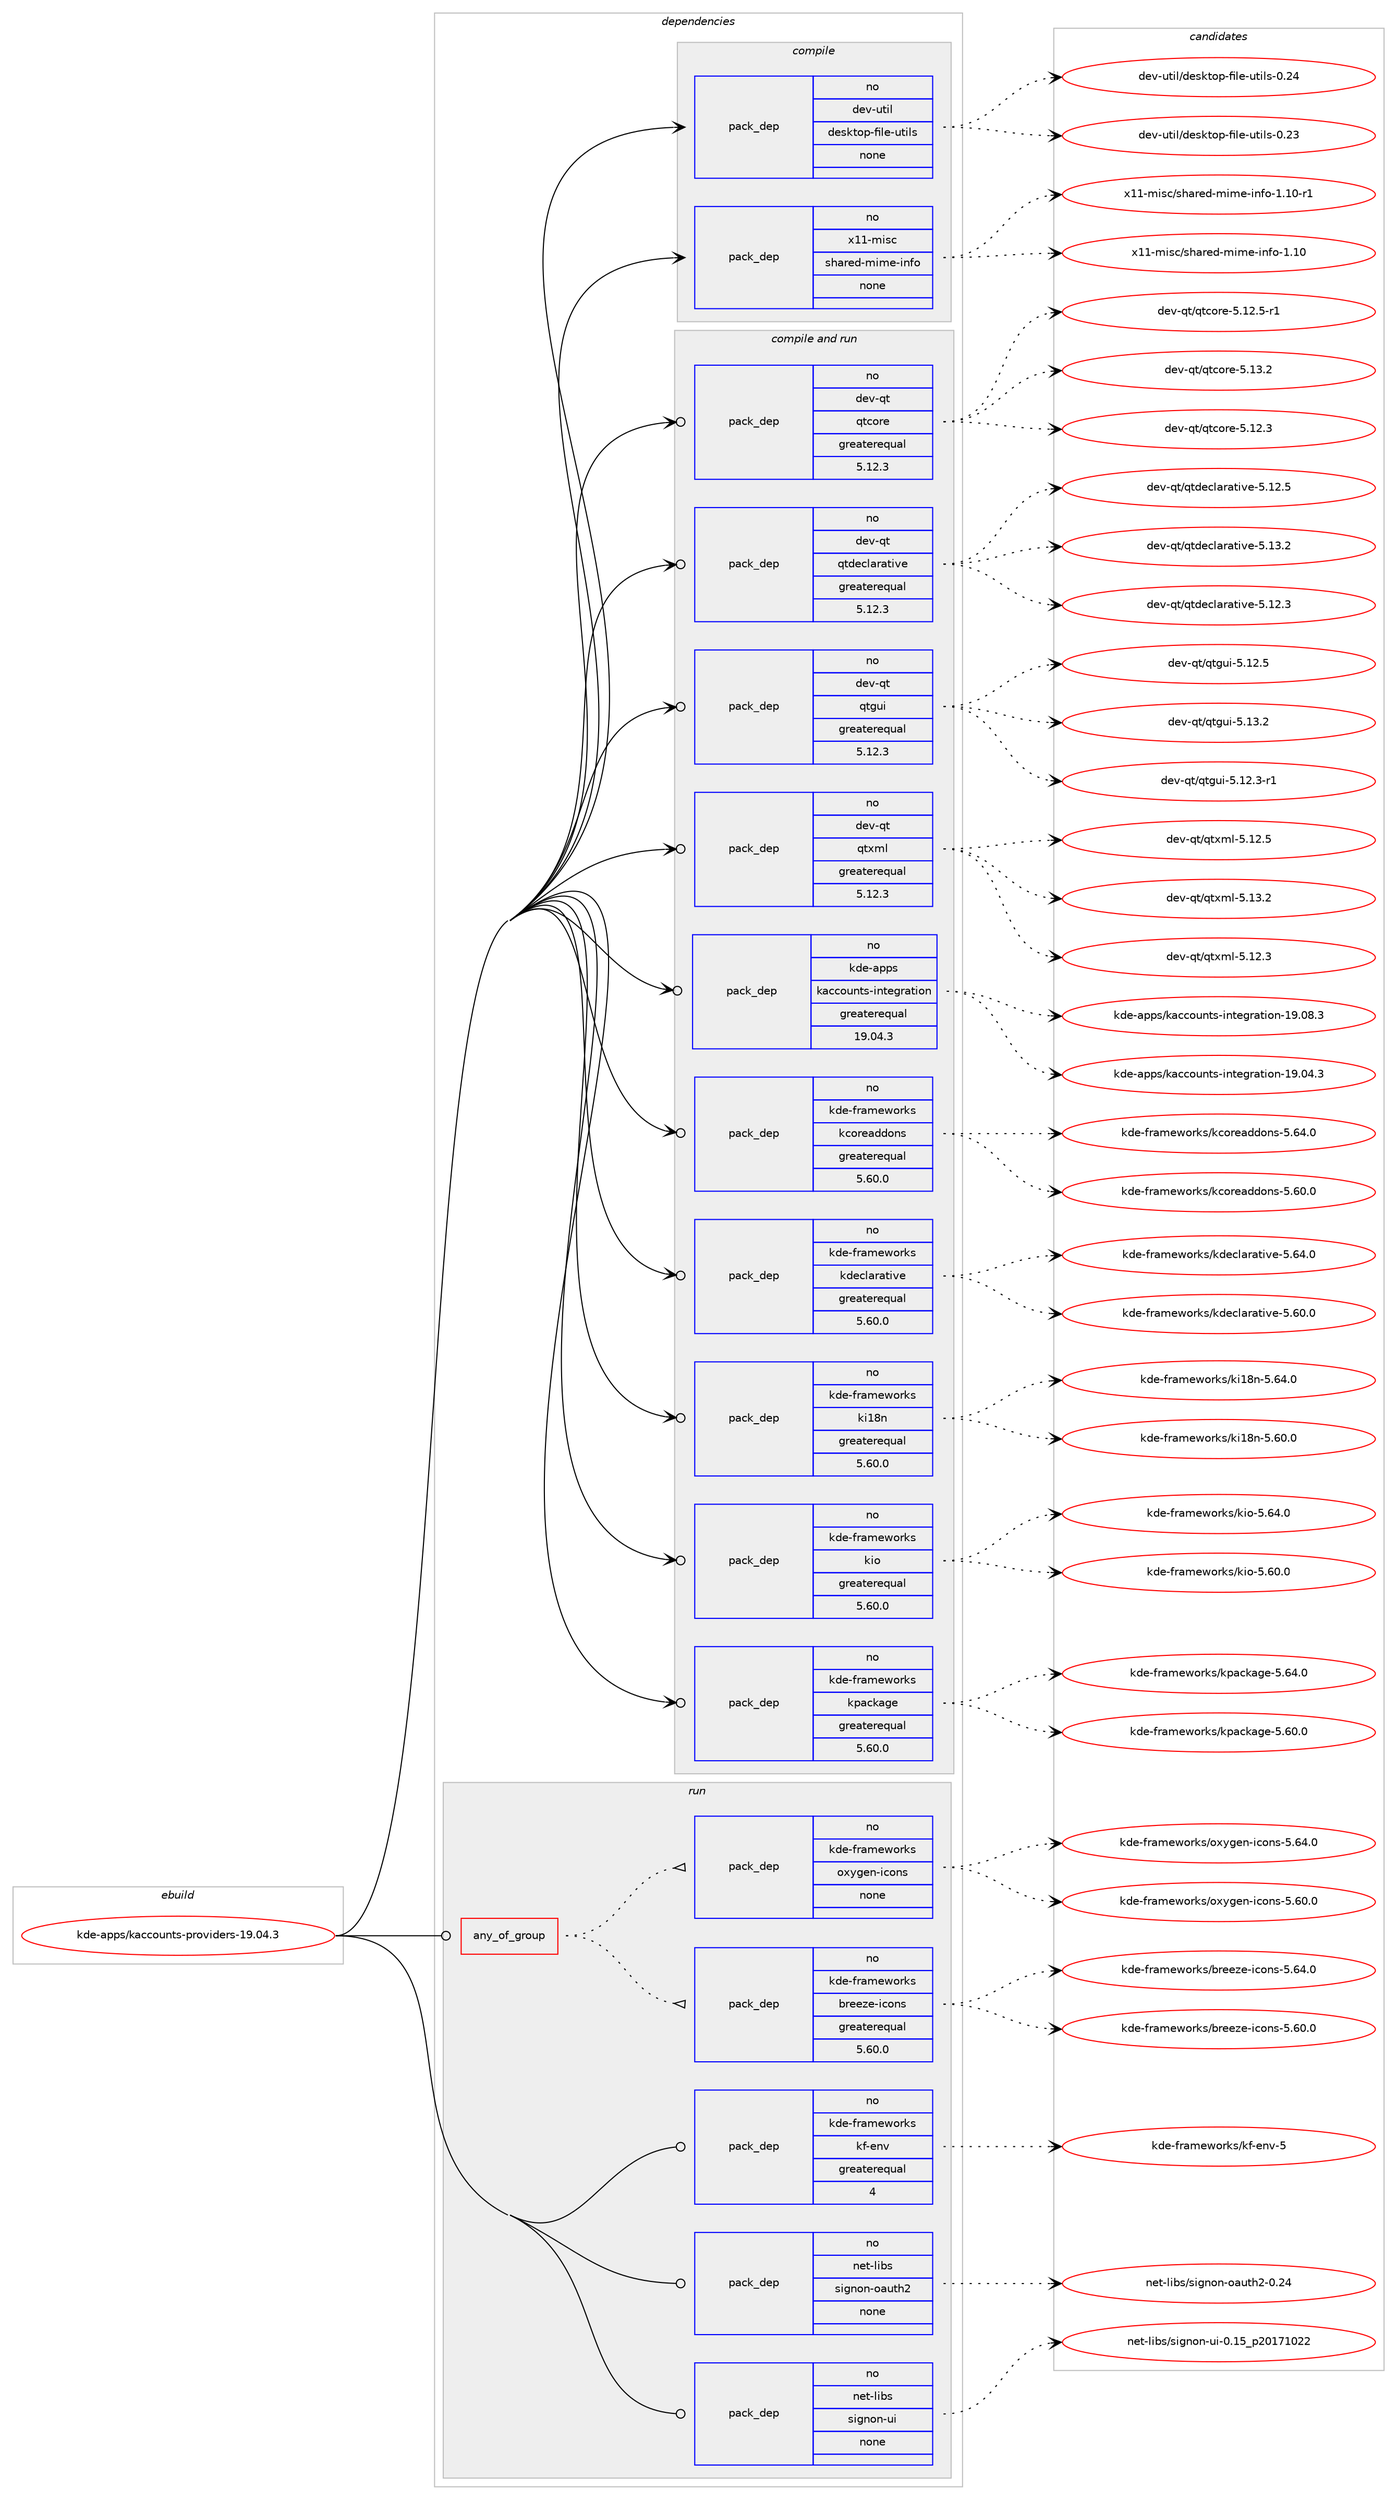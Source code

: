 digraph prolog {

# *************
# Graph options
# *************

newrank=true;
concentrate=true;
compound=true;
graph [rankdir=LR,fontname=Helvetica,fontsize=10,ranksep=1.5];#, ranksep=2.5, nodesep=0.2];
edge  [arrowhead=vee];
node  [fontname=Helvetica,fontsize=10];

# **********
# The ebuild
# **********

subgraph cluster_leftcol {
color=gray;
rank=same;
label=<<i>ebuild</i>>;
id [label="kde-apps/kaccounts-providers-19.04.3", color=red, width=4, href="../kde-apps/kaccounts-providers-19.04.3.svg"];
}

# ****************
# The dependencies
# ****************

subgraph cluster_midcol {
color=gray;
label=<<i>dependencies</i>>;
subgraph cluster_compile {
fillcolor="#eeeeee";
style=filled;
label=<<i>compile</i>>;
subgraph pack554175 {
dependency753431 [label=<<TABLE BORDER="0" CELLBORDER="1" CELLSPACING="0" CELLPADDING="4" WIDTH="220"><TR><TD ROWSPAN="6" CELLPADDING="30">pack_dep</TD></TR><TR><TD WIDTH="110">no</TD></TR><TR><TD>dev-util</TD></TR><TR><TD>desktop-file-utils</TD></TR><TR><TD>none</TD></TR><TR><TD></TD></TR></TABLE>>, shape=none, color=blue];
}
id:e -> dependency753431:w [weight=20,style="solid",arrowhead="vee"];
subgraph pack554176 {
dependency753432 [label=<<TABLE BORDER="0" CELLBORDER="1" CELLSPACING="0" CELLPADDING="4" WIDTH="220"><TR><TD ROWSPAN="6" CELLPADDING="30">pack_dep</TD></TR><TR><TD WIDTH="110">no</TD></TR><TR><TD>x11-misc</TD></TR><TR><TD>shared-mime-info</TD></TR><TR><TD>none</TD></TR><TR><TD></TD></TR></TABLE>>, shape=none, color=blue];
}
id:e -> dependency753432:w [weight=20,style="solid",arrowhead="vee"];
}
subgraph cluster_compileandrun {
fillcolor="#eeeeee";
style=filled;
label=<<i>compile and run</i>>;
subgraph pack554177 {
dependency753433 [label=<<TABLE BORDER="0" CELLBORDER="1" CELLSPACING="0" CELLPADDING="4" WIDTH="220"><TR><TD ROWSPAN="6" CELLPADDING="30">pack_dep</TD></TR><TR><TD WIDTH="110">no</TD></TR><TR><TD>dev-qt</TD></TR><TR><TD>qtcore</TD></TR><TR><TD>greaterequal</TD></TR><TR><TD>5.12.3</TD></TR></TABLE>>, shape=none, color=blue];
}
id:e -> dependency753433:w [weight=20,style="solid",arrowhead="odotvee"];
subgraph pack554178 {
dependency753434 [label=<<TABLE BORDER="0" CELLBORDER="1" CELLSPACING="0" CELLPADDING="4" WIDTH="220"><TR><TD ROWSPAN="6" CELLPADDING="30">pack_dep</TD></TR><TR><TD WIDTH="110">no</TD></TR><TR><TD>dev-qt</TD></TR><TR><TD>qtdeclarative</TD></TR><TR><TD>greaterequal</TD></TR><TR><TD>5.12.3</TD></TR></TABLE>>, shape=none, color=blue];
}
id:e -> dependency753434:w [weight=20,style="solid",arrowhead="odotvee"];
subgraph pack554179 {
dependency753435 [label=<<TABLE BORDER="0" CELLBORDER="1" CELLSPACING="0" CELLPADDING="4" WIDTH="220"><TR><TD ROWSPAN="6" CELLPADDING="30">pack_dep</TD></TR><TR><TD WIDTH="110">no</TD></TR><TR><TD>dev-qt</TD></TR><TR><TD>qtgui</TD></TR><TR><TD>greaterequal</TD></TR><TR><TD>5.12.3</TD></TR></TABLE>>, shape=none, color=blue];
}
id:e -> dependency753435:w [weight=20,style="solid",arrowhead="odotvee"];
subgraph pack554180 {
dependency753436 [label=<<TABLE BORDER="0" CELLBORDER="1" CELLSPACING="0" CELLPADDING="4" WIDTH="220"><TR><TD ROWSPAN="6" CELLPADDING="30">pack_dep</TD></TR><TR><TD WIDTH="110">no</TD></TR><TR><TD>dev-qt</TD></TR><TR><TD>qtxml</TD></TR><TR><TD>greaterequal</TD></TR><TR><TD>5.12.3</TD></TR></TABLE>>, shape=none, color=blue];
}
id:e -> dependency753436:w [weight=20,style="solid",arrowhead="odotvee"];
subgraph pack554181 {
dependency753437 [label=<<TABLE BORDER="0" CELLBORDER="1" CELLSPACING="0" CELLPADDING="4" WIDTH="220"><TR><TD ROWSPAN="6" CELLPADDING="30">pack_dep</TD></TR><TR><TD WIDTH="110">no</TD></TR><TR><TD>kde-apps</TD></TR><TR><TD>kaccounts-integration</TD></TR><TR><TD>greaterequal</TD></TR><TR><TD>19.04.3</TD></TR></TABLE>>, shape=none, color=blue];
}
id:e -> dependency753437:w [weight=20,style="solid",arrowhead="odotvee"];
subgraph pack554182 {
dependency753438 [label=<<TABLE BORDER="0" CELLBORDER="1" CELLSPACING="0" CELLPADDING="4" WIDTH="220"><TR><TD ROWSPAN="6" CELLPADDING="30">pack_dep</TD></TR><TR><TD WIDTH="110">no</TD></TR><TR><TD>kde-frameworks</TD></TR><TR><TD>kcoreaddons</TD></TR><TR><TD>greaterequal</TD></TR><TR><TD>5.60.0</TD></TR></TABLE>>, shape=none, color=blue];
}
id:e -> dependency753438:w [weight=20,style="solid",arrowhead="odotvee"];
subgraph pack554183 {
dependency753439 [label=<<TABLE BORDER="0" CELLBORDER="1" CELLSPACING="0" CELLPADDING="4" WIDTH="220"><TR><TD ROWSPAN="6" CELLPADDING="30">pack_dep</TD></TR><TR><TD WIDTH="110">no</TD></TR><TR><TD>kde-frameworks</TD></TR><TR><TD>kdeclarative</TD></TR><TR><TD>greaterequal</TD></TR><TR><TD>5.60.0</TD></TR></TABLE>>, shape=none, color=blue];
}
id:e -> dependency753439:w [weight=20,style="solid",arrowhead="odotvee"];
subgraph pack554184 {
dependency753440 [label=<<TABLE BORDER="0" CELLBORDER="1" CELLSPACING="0" CELLPADDING="4" WIDTH="220"><TR><TD ROWSPAN="6" CELLPADDING="30">pack_dep</TD></TR><TR><TD WIDTH="110">no</TD></TR><TR><TD>kde-frameworks</TD></TR><TR><TD>ki18n</TD></TR><TR><TD>greaterequal</TD></TR><TR><TD>5.60.0</TD></TR></TABLE>>, shape=none, color=blue];
}
id:e -> dependency753440:w [weight=20,style="solid",arrowhead="odotvee"];
subgraph pack554185 {
dependency753441 [label=<<TABLE BORDER="0" CELLBORDER="1" CELLSPACING="0" CELLPADDING="4" WIDTH="220"><TR><TD ROWSPAN="6" CELLPADDING="30">pack_dep</TD></TR><TR><TD WIDTH="110">no</TD></TR><TR><TD>kde-frameworks</TD></TR><TR><TD>kio</TD></TR><TR><TD>greaterequal</TD></TR><TR><TD>5.60.0</TD></TR></TABLE>>, shape=none, color=blue];
}
id:e -> dependency753441:w [weight=20,style="solid",arrowhead="odotvee"];
subgraph pack554186 {
dependency753442 [label=<<TABLE BORDER="0" CELLBORDER="1" CELLSPACING="0" CELLPADDING="4" WIDTH="220"><TR><TD ROWSPAN="6" CELLPADDING="30">pack_dep</TD></TR><TR><TD WIDTH="110">no</TD></TR><TR><TD>kde-frameworks</TD></TR><TR><TD>kpackage</TD></TR><TR><TD>greaterequal</TD></TR><TR><TD>5.60.0</TD></TR></TABLE>>, shape=none, color=blue];
}
id:e -> dependency753442:w [weight=20,style="solid",arrowhead="odotvee"];
}
subgraph cluster_run {
fillcolor="#eeeeee";
style=filled;
label=<<i>run</i>>;
subgraph any12335 {
dependency753443 [label=<<TABLE BORDER="0" CELLBORDER="1" CELLSPACING="0" CELLPADDING="4"><TR><TD CELLPADDING="10">any_of_group</TD></TR></TABLE>>, shape=none, color=red];subgraph pack554187 {
dependency753444 [label=<<TABLE BORDER="0" CELLBORDER="1" CELLSPACING="0" CELLPADDING="4" WIDTH="220"><TR><TD ROWSPAN="6" CELLPADDING="30">pack_dep</TD></TR><TR><TD WIDTH="110">no</TD></TR><TR><TD>kde-frameworks</TD></TR><TR><TD>breeze-icons</TD></TR><TR><TD>greaterequal</TD></TR><TR><TD>5.60.0</TD></TR></TABLE>>, shape=none, color=blue];
}
dependency753443:e -> dependency753444:w [weight=20,style="dotted",arrowhead="oinv"];
subgraph pack554188 {
dependency753445 [label=<<TABLE BORDER="0" CELLBORDER="1" CELLSPACING="0" CELLPADDING="4" WIDTH="220"><TR><TD ROWSPAN="6" CELLPADDING="30">pack_dep</TD></TR><TR><TD WIDTH="110">no</TD></TR><TR><TD>kde-frameworks</TD></TR><TR><TD>oxygen-icons</TD></TR><TR><TD>none</TD></TR><TR><TD></TD></TR></TABLE>>, shape=none, color=blue];
}
dependency753443:e -> dependency753445:w [weight=20,style="dotted",arrowhead="oinv"];
}
id:e -> dependency753443:w [weight=20,style="solid",arrowhead="odot"];
subgraph pack554189 {
dependency753446 [label=<<TABLE BORDER="0" CELLBORDER="1" CELLSPACING="0" CELLPADDING="4" WIDTH="220"><TR><TD ROWSPAN="6" CELLPADDING="30">pack_dep</TD></TR><TR><TD WIDTH="110">no</TD></TR><TR><TD>kde-frameworks</TD></TR><TR><TD>kf-env</TD></TR><TR><TD>greaterequal</TD></TR><TR><TD>4</TD></TR></TABLE>>, shape=none, color=blue];
}
id:e -> dependency753446:w [weight=20,style="solid",arrowhead="odot"];
subgraph pack554190 {
dependency753447 [label=<<TABLE BORDER="0" CELLBORDER="1" CELLSPACING="0" CELLPADDING="4" WIDTH="220"><TR><TD ROWSPAN="6" CELLPADDING="30">pack_dep</TD></TR><TR><TD WIDTH="110">no</TD></TR><TR><TD>net-libs</TD></TR><TR><TD>signon-oauth2</TD></TR><TR><TD>none</TD></TR><TR><TD></TD></TR></TABLE>>, shape=none, color=blue];
}
id:e -> dependency753447:w [weight=20,style="solid",arrowhead="odot"];
subgraph pack554191 {
dependency753448 [label=<<TABLE BORDER="0" CELLBORDER="1" CELLSPACING="0" CELLPADDING="4" WIDTH="220"><TR><TD ROWSPAN="6" CELLPADDING="30">pack_dep</TD></TR><TR><TD WIDTH="110">no</TD></TR><TR><TD>net-libs</TD></TR><TR><TD>signon-ui</TD></TR><TR><TD>none</TD></TR><TR><TD></TD></TR></TABLE>>, shape=none, color=blue];
}
id:e -> dependency753448:w [weight=20,style="solid",arrowhead="odot"];
}
}

# **************
# The candidates
# **************

subgraph cluster_choices {
rank=same;
color=gray;
label=<<i>candidates</i>>;

subgraph choice554175 {
color=black;
nodesep=1;
choice100101118451171161051084710010111510711611111245102105108101451171161051081154548465051 [label="dev-util/desktop-file-utils-0.23", color=red, width=4,href="../dev-util/desktop-file-utils-0.23.svg"];
choice100101118451171161051084710010111510711611111245102105108101451171161051081154548465052 [label="dev-util/desktop-file-utils-0.24", color=red, width=4,href="../dev-util/desktop-file-utils-0.24.svg"];
dependency753431:e -> choice100101118451171161051084710010111510711611111245102105108101451171161051081154548465051:w [style=dotted,weight="100"];
dependency753431:e -> choice100101118451171161051084710010111510711611111245102105108101451171161051081154548465052:w [style=dotted,weight="100"];
}
subgraph choice554176 {
color=black;
nodesep=1;
choice12049494510910511599471151049711410110045109105109101451051101021114549464948 [label="x11-misc/shared-mime-info-1.10", color=red, width=4,href="../x11-misc/shared-mime-info-1.10.svg"];
choice120494945109105115994711510497114101100451091051091014510511010211145494649484511449 [label="x11-misc/shared-mime-info-1.10-r1", color=red, width=4,href="../x11-misc/shared-mime-info-1.10-r1.svg"];
dependency753432:e -> choice12049494510910511599471151049711410110045109105109101451051101021114549464948:w [style=dotted,weight="100"];
dependency753432:e -> choice120494945109105115994711510497114101100451091051091014510511010211145494649484511449:w [style=dotted,weight="100"];
}
subgraph choice554177 {
color=black;
nodesep=1;
choice10010111845113116471131169911111410145534649504651 [label="dev-qt/qtcore-5.12.3", color=red, width=4,href="../dev-qt/qtcore-5.12.3.svg"];
choice100101118451131164711311699111114101455346495046534511449 [label="dev-qt/qtcore-5.12.5-r1", color=red, width=4,href="../dev-qt/qtcore-5.12.5-r1.svg"];
choice10010111845113116471131169911111410145534649514650 [label="dev-qt/qtcore-5.13.2", color=red, width=4,href="../dev-qt/qtcore-5.13.2.svg"];
dependency753433:e -> choice10010111845113116471131169911111410145534649504651:w [style=dotted,weight="100"];
dependency753433:e -> choice100101118451131164711311699111114101455346495046534511449:w [style=dotted,weight="100"];
dependency753433:e -> choice10010111845113116471131169911111410145534649514650:w [style=dotted,weight="100"];
}
subgraph choice554178 {
color=black;
nodesep=1;
choice100101118451131164711311610010199108971149711610511810145534649504651 [label="dev-qt/qtdeclarative-5.12.3", color=red, width=4,href="../dev-qt/qtdeclarative-5.12.3.svg"];
choice100101118451131164711311610010199108971149711610511810145534649504653 [label="dev-qt/qtdeclarative-5.12.5", color=red, width=4,href="../dev-qt/qtdeclarative-5.12.5.svg"];
choice100101118451131164711311610010199108971149711610511810145534649514650 [label="dev-qt/qtdeclarative-5.13.2", color=red, width=4,href="../dev-qt/qtdeclarative-5.13.2.svg"];
dependency753434:e -> choice100101118451131164711311610010199108971149711610511810145534649504651:w [style=dotted,weight="100"];
dependency753434:e -> choice100101118451131164711311610010199108971149711610511810145534649504653:w [style=dotted,weight="100"];
dependency753434:e -> choice100101118451131164711311610010199108971149711610511810145534649514650:w [style=dotted,weight="100"];
}
subgraph choice554179 {
color=black;
nodesep=1;
choice1001011184511311647113116103117105455346495046514511449 [label="dev-qt/qtgui-5.12.3-r1", color=red, width=4,href="../dev-qt/qtgui-5.12.3-r1.svg"];
choice100101118451131164711311610311710545534649504653 [label="dev-qt/qtgui-5.12.5", color=red, width=4,href="../dev-qt/qtgui-5.12.5.svg"];
choice100101118451131164711311610311710545534649514650 [label="dev-qt/qtgui-5.13.2", color=red, width=4,href="../dev-qt/qtgui-5.13.2.svg"];
dependency753435:e -> choice1001011184511311647113116103117105455346495046514511449:w [style=dotted,weight="100"];
dependency753435:e -> choice100101118451131164711311610311710545534649504653:w [style=dotted,weight="100"];
dependency753435:e -> choice100101118451131164711311610311710545534649514650:w [style=dotted,weight="100"];
}
subgraph choice554180 {
color=black;
nodesep=1;
choice100101118451131164711311612010910845534649504651 [label="dev-qt/qtxml-5.12.3", color=red, width=4,href="../dev-qt/qtxml-5.12.3.svg"];
choice100101118451131164711311612010910845534649504653 [label="dev-qt/qtxml-5.12.5", color=red, width=4,href="../dev-qt/qtxml-5.12.5.svg"];
choice100101118451131164711311612010910845534649514650 [label="dev-qt/qtxml-5.13.2", color=red, width=4,href="../dev-qt/qtxml-5.13.2.svg"];
dependency753436:e -> choice100101118451131164711311612010910845534649504651:w [style=dotted,weight="100"];
dependency753436:e -> choice100101118451131164711311612010910845534649504653:w [style=dotted,weight="100"];
dependency753436:e -> choice100101118451131164711311612010910845534649514650:w [style=dotted,weight="100"];
}
subgraph choice554181 {
color=black;
nodesep=1;
choice10710010145971121121154710797999911111711011611545105110116101103114971161051111104549574648524651 [label="kde-apps/kaccounts-integration-19.04.3", color=red, width=4,href="../kde-apps/kaccounts-integration-19.04.3.svg"];
choice10710010145971121121154710797999911111711011611545105110116101103114971161051111104549574648564651 [label="kde-apps/kaccounts-integration-19.08.3", color=red, width=4,href="../kde-apps/kaccounts-integration-19.08.3.svg"];
dependency753437:e -> choice10710010145971121121154710797999911111711011611545105110116101103114971161051111104549574648524651:w [style=dotted,weight="100"];
dependency753437:e -> choice10710010145971121121154710797999911111711011611545105110116101103114971161051111104549574648564651:w [style=dotted,weight="100"];
}
subgraph choice554182 {
color=black;
nodesep=1;
choice107100101451021149710910111911111410711547107991111141019710010011111011545534654484648 [label="kde-frameworks/kcoreaddons-5.60.0", color=red, width=4,href="../kde-frameworks/kcoreaddons-5.60.0.svg"];
choice107100101451021149710910111911111410711547107991111141019710010011111011545534654524648 [label="kde-frameworks/kcoreaddons-5.64.0", color=red, width=4,href="../kde-frameworks/kcoreaddons-5.64.0.svg"];
dependency753438:e -> choice107100101451021149710910111911111410711547107991111141019710010011111011545534654484648:w [style=dotted,weight="100"];
dependency753438:e -> choice107100101451021149710910111911111410711547107991111141019710010011111011545534654524648:w [style=dotted,weight="100"];
}
subgraph choice554183 {
color=black;
nodesep=1;
choice10710010145102114971091011191111141071154710710010199108971149711610511810145534654484648 [label="kde-frameworks/kdeclarative-5.60.0", color=red, width=4,href="../kde-frameworks/kdeclarative-5.60.0.svg"];
choice10710010145102114971091011191111141071154710710010199108971149711610511810145534654524648 [label="kde-frameworks/kdeclarative-5.64.0", color=red, width=4,href="../kde-frameworks/kdeclarative-5.64.0.svg"];
dependency753439:e -> choice10710010145102114971091011191111141071154710710010199108971149711610511810145534654484648:w [style=dotted,weight="100"];
dependency753439:e -> choice10710010145102114971091011191111141071154710710010199108971149711610511810145534654524648:w [style=dotted,weight="100"];
}
subgraph choice554184 {
color=black;
nodesep=1;
choice107100101451021149710910111911111410711547107105495611045534654484648 [label="kde-frameworks/ki18n-5.60.0", color=red, width=4,href="../kde-frameworks/ki18n-5.60.0.svg"];
choice107100101451021149710910111911111410711547107105495611045534654524648 [label="kde-frameworks/ki18n-5.64.0", color=red, width=4,href="../kde-frameworks/ki18n-5.64.0.svg"];
dependency753440:e -> choice107100101451021149710910111911111410711547107105495611045534654484648:w [style=dotted,weight="100"];
dependency753440:e -> choice107100101451021149710910111911111410711547107105495611045534654524648:w [style=dotted,weight="100"];
}
subgraph choice554185 {
color=black;
nodesep=1;
choice10710010145102114971091011191111141071154710710511145534654484648 [label="kde-frameworks/kio-5.60.0", color=red, width=4,href="../kde-frameworks/kio-5.60.0.svg"];
choice10710010145102114971091011191111141071154710710511145534654524648 [label="kde-frameworks/kio-5.64.0", color=red, width=4,href="../kde-frameworks/kio-5.64.0.svg"];
dependency753441:e -> choice10710010145102114971091011191111141071154710710511145534654484648:w [style=dotted,weight="100"];
dependency753441:e -> choice10710010145102114971091011191111141071154710710511145534654524648:w [style=dotted,weight="100"];
}
subgraph choice554186 {
color=black;
nodesep=1;
choice10710010145102114971091011191111141071154710711297991079710310145534654484648 [label="kde-frameworks/kpackage-5.60.0", color=red, width=4,href="../kde-frameworks/kpackage-5.60.0.svg"];
choice10710010145102114971091011191111141071154710711297991079710310145534654524648 [label="kde-frameworks/kpackage-5.64.0", color=red, width=4,href="../kde-frameworks/kpackage-5.64.0.svg"];
dependency753442:e -> choice10710010145102114971091011191111141071154710711297991079710310145534654484648:w [style=dotted,weight="100"];
dependency753442:e -> choice10710010145102114971091011191111141071154710711297991079710310145534654524648:w [style=dotted,weight="100"];
}
subgraph choice554187 {
color=black;
nodesep=1;
choice10710010145102114971091011191111141071154798114101101122101451059911111011545534654484648 [label="kde-frameworks/breeze-icons-5.60.0", color=red, width=4,href="../kde-frameworks/breeze-icons-5.60.0.svg"];
choice10710010145102114971091011191111141071154798114101101122101451059911111011545534654524648 [label="kde-frameworks/breeze-icons-5.64.0", color=red, width=4,href="../kde-frameworks/breeze-icons-5.64.0.svg"];
dependency753444:e -> choice10710010145102114971091011191111141071154798114101101122101451059911111011545534654484648:w [style=dotted,weight="100"];
dependency753444:e -> choice10710010145102114971091011191111141071154798114101101122101451059911111011545534654524648:w [style=dotted,weight="100"];
}
subgraph choice554188 {
color=black;
nodesep=1;
choice107100101451021149710910111911111410711547111120121103101110451059911111011545534654484648 [label="kde-frameworks/oxygen-icons-5.60.0", color=red, width=4,href="../kde-frameworks/oxygen-icons-5.60.0.svg"];
choice107100101451021149710910111911111410711547111120121103101110451059911111011545534654524648 [label="kde-frameworks/oxygen-icons-5.64.0", color=red, width=4,href="../kde-frameworks/oxygen-icons-5.64.0.svg"];
dependency753445:e -> choice107100101451021149710910111911111410711547111120121103101110451059911111011545534654484648:w [style=dotted,weight="100"];
dependency753445:e -> choice107100101451021149710910111911111410711547111120121103101110451059911111011545534654524648:w [style=dotted,weight="100"];
}
subgraph choice554189 {
color=black;
nodesep=1;
choice107100101451021149710910111911111410711547107102451011101184553 [label="kde-frameworks/kf-env-5", color=red, width=4,href="../kde-frameworks/kf-env-5.svg"];
dependency753446:e -> choice107100101451021149710910111911111410711547107102451011101184553:w [style=dotted,weight="100"];
}
subgraph choice554190 {
color=black;
nodesep=1;
choice1101011164510810598115471151051031101111104511197117116104504548465052 [label="net-libs/signon-oauth2-0.24", color=red, width=4,href="../net-libs/signon-oauth2-0.24.svg"];
dependency753447:e -> choice1101011164510810598115471151051031101111104511197117116104504548465052:w [style=dotted,weight="100"];
}
subgraph choice554191 {
color=black;
nodesep=1;
choice110101116451081059811547115105103110111110451171054548464953951125048495549485050 [label="net-libs/signon-ui-0.15_p20171022", color=red, width=4,href="../net-libs/signon-ui-0.15_p20171022.svg"];
dependency753448:e -> choice110101116451081059811547115105103110111110451171054548464953951125048495549485050:w [style=dotted,weight="100"];
}
}

}
